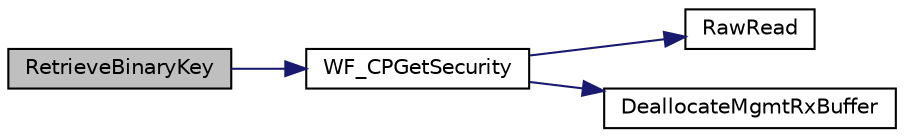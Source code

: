 digraph "RetrieveBinaryKey"
{
  edge [fontname="Helvetica",fontsize="10",labelfontname="Helvetica",labelfontsize="10"];
  node [fontname="Helvetica",fontsize="10",shape=record];
  rankdir="LR";
  Node1 [label="RetrieveBinaryKey",height=0.2,width=0.4,color="black", fillcolor="grey75", style="filled", fontcolor="black"];
  Node1 -> Node2 [color="midnightblue",fontsize="10",style="solid",fontname="Helvetica"];
  Node2 [label="WF_CPGetSecurity",height=0.2,width=0.4,color="black", fillcolor="white", style="filled",URL="$_w_f_api_8h.html#a44942b1dd837e1152987a37728bb50cb"];
  Node2 -> Node3 [color="midnightblue",fontsize="10",style="solid",fontname="Helvetica"];
  Node3 [label="RawRead",height=0.2,width=0.4,color="black", fillcolor="white", style="filled",URL="$_w_f_raw_8h.html#a80553d24a57673724467c812b2a00d7b"];
  Node2 -> Node4 [color="midnightblue",fontsize="10",style="solid",fontname="Helvetica"];
  Node4 [label="DeallocateMgmtRxBuffer",height=0.2,width=0.4,color="black", fillcolor="white", style="filled",URL="$_w_f_raw_8h.html#a479447fe09e853821ff2f38755885164"];
}
